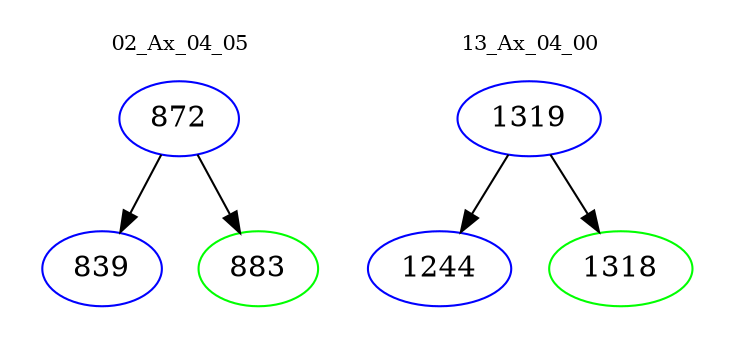 digraph{
subgraph cluster_0 {
color = white
label = "02_Ax_04_05";
fontsize=10;
T0_872 [label="872", color="blue"]
T0_872 -> T0_839 [color="black"]
T0_839 [label="839", color="blue"]
T0_872 -> T0_883 [color="black"]
T0_883 [label="883", color="green"]
}
subgraph cluster_1 {
color = white
label = "13_Ax_04_00";
fontsize=10;
T1_1319 [label="1319", color="blue"]
T1_1319 -> T1_1244 [color="black"]
T1_1244 [label="1244", color="blue"]
T1_1319 -> T1_1318 [color="black"]
T1_1318 [label="1318", color="green"]
}
}
